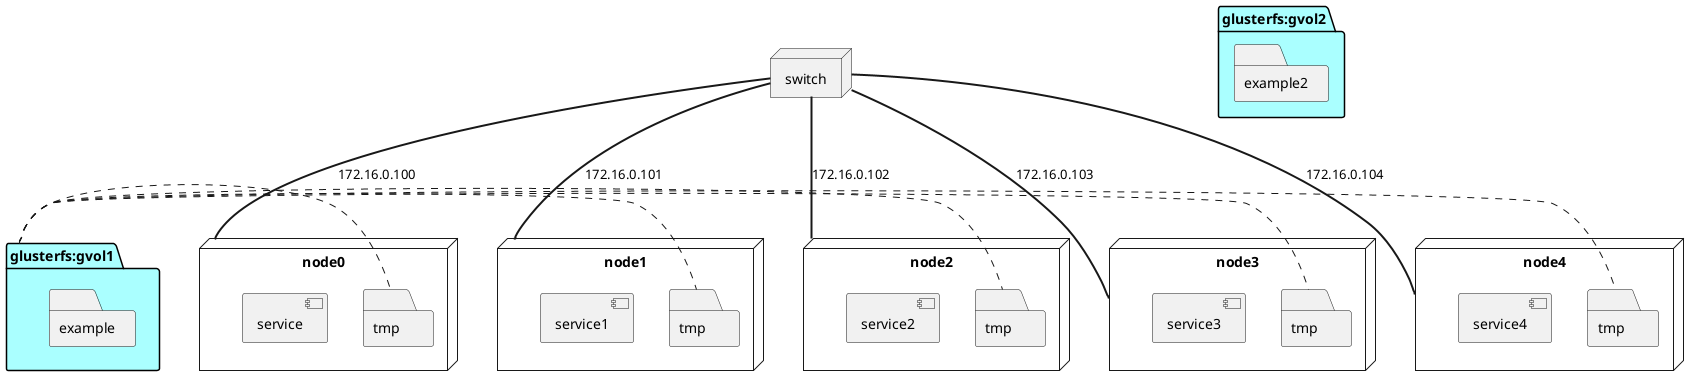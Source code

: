 @startuml

node switch
folder "glusterfs:gvol1" as gv1 #aaffff {
        folder "example"
}
folder "glusterfs:gvol2" #aaffff {
        folder "example2"
}
node node0 {
    component service
    folder "tmp"
}
node node1 {
    component service1
    folder "tmp "
}
node node2 {
    component service2
    folder "tmp  "
}
node node3 {
    component service3
    folder "tmp   "
}
node node4 {

    component service4
    folder "tmp    "
}

switch === node0 : 172.16.0.100
switch === node1 : 172.16.0.101
switch === node2 : 172.16.0.102
switch === node3 : 172.16.0.103
switch === node4 : 172.16.0.104

gv1 . tmp
gv1 . (tmp )
gv1 . (tmp  )
gv1 . (tmp   )
gv1 . (tmp    )

@enduml
